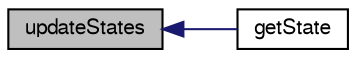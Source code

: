 digraph "updateStates"
{
  bgcolor="transparent";
  edge [fontname="FreeSans",fontsize="10",labelfontname="FreeSans",labelfontsize="10"];
  node [fontname="FreeSans",fontsize="10",shape=record];
  rankdir="LR";
  Node71 [label="updateStates",height=0.2,width=0.4,color="black", fillcolor="grey75", style="filled", fontcolor="black"];
  Node71 -> Node72 [dir="back",color="midnightblue",fontsize="10",style="solid",fontname="FreeSans"];
  Node72 [label="getState",height=0.2,width=0.4,color="black",URL="$a28526.html#a3aa2883e7f8e74713d1b834cb8261b4d",tooltip="Check state using handle. "];
}
